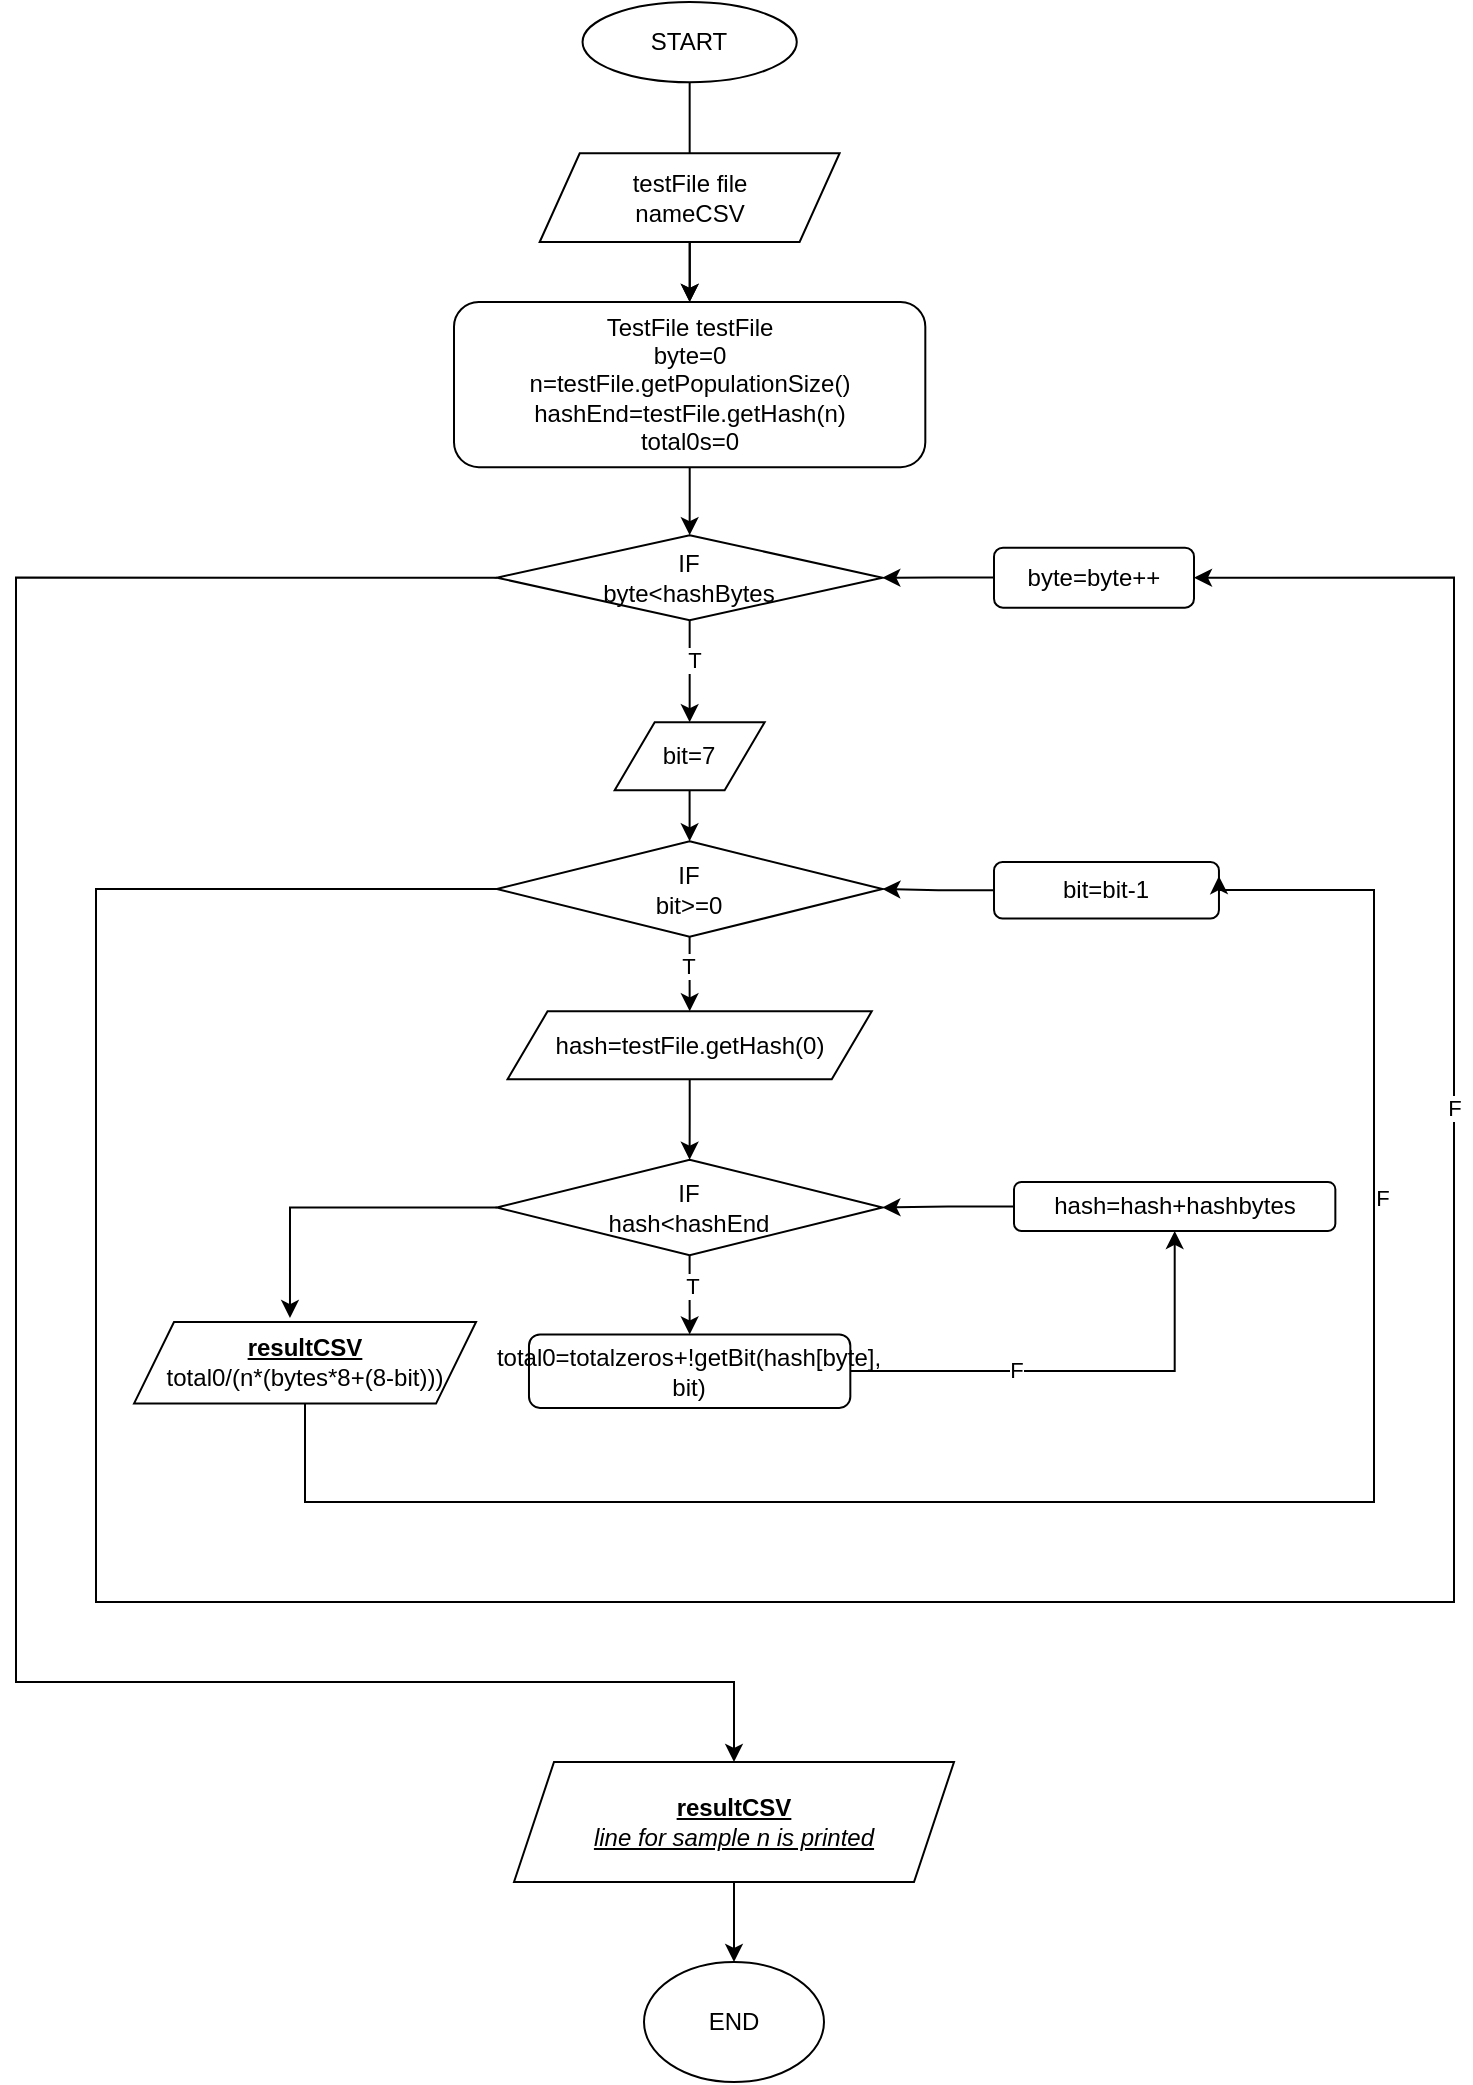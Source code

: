 <mxfile version="24.7.8">
  <diagram id="C5RBs43oDa-KdzZeNtuy" name="Page-1">
    <mxGraphModel dx="2954" dy="1060" grid="1" gridSize="10" guides="1" tooltips="1" connect="1" arrows="1" fold="1" page="1" pageScale="1" pageWidth="827" pageHeight="1169" math="0" shadow="0">
      <root>
        <mxCell id="WIyWlLk6GJQsqaUBKTNV-0" />
        <mxCell id="WIyWlLk6GJQsqaUBKTNV-1" parent="WIyWlLk6GJQsqaUBKTNV-0" />
        <mxCell id="okWmVg_pO7hMx1vmF3n--38" value="" style="group" parent="WIyWlLk6GJQsqaUBKTNV-1" vertex="1" connectable="0">
          <mxGeometry x="260" y="60" width="301" height="891.013" as="geometry" />
        </mxCell>
        <mxCell id="okWmVg_pO7hMx1vmF3n--15" value="" style="group" parent="okWmVg_pO7hMx1vmF3n--38" vertex="1" connectable="0">
          <mxGeometry x="21.423" y="493.159" width="273.149" height="323.104" as="geometry" />
        </mxCell>
        <mxCell id="okWmVg_pO7hMx1vmF3n--7" value="&lt;div&gt;IF&lt;/div&gt;&lt;div&gt;hash&amp;lt;hashEnd&lt;br&gt;&lt;/div&gt;" style="rhombus;whiteSpace=wrap;html=1;" parent="okWmVg_pO7hMx1vmF3n--15" vertex="1">
          <mxGeometry y="65.67" width="192.811" height="47.76" as="geometry" />
        </mxCell>
        <mxCell id="okWmVg_pO7hMx1vmF3n--19" value="hash=testFile.getHash(0)" style="shape=parallelogram;perimeter=parallelogramPerimeter;whiteSpace=wrap;html=1;fixedSize=1;" parent="okWmVg_pO7hMx1vmF3n--15" vertex="1">
          <mxGeometry x="5.356" y="-8.503" width="182.1" height="34.011" as="geometry" />
        </mxCell>
        <mxCell id="okWmVg_pO7hMx1vmF3n--20" value="" style="edgeStyle=orthogonalEdgeStyle;rounded=0;orthogonalLoop=1;jettySize=auto;html=1;" parent="okWmVg_pO7hMx1vmF3n--15" source="okWmVg_pO7hMx1vmF3n--19" target="okWmVg_pO7hMx1vmF3n--7" edge="1">
          <mxGeometry relative="1" as="geometry" />
        </mxCell>
        <mxCell id="okWmVg_pO7hMx1vmF3n--25" value="" style="group" parent="okWmVg_pO7hMx1vmF3n--15" vertex="1" connectable="0">
          <mxGeometry x="16.068" y="153.049" width="257.082" height="170.055" as="geometry" />
        </mxCell>
        <mxCell id="okWmVg_pO7hMx1vmF3n--8" value="total0=totalzeros+!getBit(hash[byte], bit)" style="rounded=1;whiteSpace=wrap;html=1;" parent="okWmVg_pO7hMx1vmF3n--25" vertex="1">
          <mxGeometry width="160.676" height="36.732" as="geometry" />
        </mxCell>
        <mxCell id="okWmVg_pO7hMx1vmF3n--10" value="" style="edgeStyle=orthogonalEdgeStyle;rounded=0;orthogonalLoop=1;jettySize=auto;html=1;" parent="okWmVg_pO7hMx1vmF3n--15" source="okWmVg_pO7hMx1vmF3n--7" target="okWmVg_pO7hMx1vmF3n--8" edge="1">
          <mxGeometry relative="1" as="geometry" />
        </mxCell>
        <mxCell id="okWmVg_pO7hMx1vmF3n--26" value="T" style="edgeLabel;html=1;align=center;verticalAlign=middle;resizable=0;points=[];" parent="okWmVg_pO7hMx1vmF3n--10" vertex="1" connectable="0">
          <mxGeometry x="-0.245" y="1" relative="1" as="geometry">
            <mxPoint as="offset" />
          </mxGeometry>
        </mxCell>
        <mxCell id="okWmVg_pO7hMx1vmF3n--21" value="" style="group" parent="okWmVg_pO7hMx1vmF3n--38" vertex="1" connectable="0">
          <mxGeometry width="235.66" height="447.389" as="geometry" />
        </mxCell>
        <mxCell id="okWmVg_pO7hMx1vmF3n--28" value="" style="edgeStyle=orthogonalEdgeStyle;rounded=0;orthogonalLoop=1;jettySize=auto;html=1;" parent="okWmVg_pO7hMx1vmF3n--21" source="okWmVg_pO7hMx1vmF3n--4" target="okWmVg_pO7hMx1vmF3n--17" edge="1">
          <mxGeometry relative="1" as="geometry" />
        </mxCell>
        <mxCell id="okWmVg_pO7hMx1vmF3n--29" value="T" style="edgeLabel;html=1;align=center;verticalAlign=middle;resizable=0;points=[];" parent="okWmVg_pO7hMx1vmF3n--28" vertex="1" connectable="0">
          <mxGeometry x="-0.233" y="2" relative="1" as="geometry">
            <mxPoint as="offset" />
          </mxGeometry>
        </mxCell>
        <mxCell id="okWmVg_pO7hMx1vmF3n--62" style="edgeStyle=orthogonalEdgeStyle;rounded=0;orthogonalLoop=1;jettySize=auto;html=1;exitX=0;exitY=0.5;exitDx=0;exitDy=0;" parent="okWmVg_pO7hMx1vmF3n--21" source="okWmVg_pO7hMx1vmF3n--4" edge="1">
          <mxGeometry relative="1" as="geometry">
            <mxPoint x="140" y="860" as="targetPoint" />
            <Array as="points">
              <mxPoint x="-219" y="268" />
              <mxPoint x="-219" y="820" />
              <mxPoint x="140" y="820" />
            </Array>
          </mxGeometry>
        </mxCell>
        <mxCell id="okWmVg_pO7hMx1vmF3n--4" value="&lt;div&gt;IF&lt;/div&gt;&lt;div&gt;byte&amp;lt;hashBytes&lt;br&gt;&lt;/div&gt;" style="rhombus;whiteSpace=wrap;html=1;" parent="okWmVg_pO7hMx1vmF3n--21" vertex="1">
          <mxGeometry x="21.423" y="246.579" width="192.811" height="42.514" as="geometry" />
        </mxCell>
        <mxCell id="okWmVg_pO7hMx1vmF3n--34" value="" style="edgeStyle=orthogonalEdgeStyle;rounded=0;orthogonalLoop=1;jettySize=auto;html=1;" parent="okWmVg_pO7hMx1vmF3n--21" source="okWmVg_pO7hMx1vmF3n--17" target="okWmVg_pO7hMx1vmF3n--6" edge="1">
          <mxGeometry relative="1" as="geometry" />
        </mxCell>
        <mxCell id="okWmVg_pO7hMx1vmF3n--17" value="bit=7" style="shape=parallelogram;perimeter=parallelogramPerimeter;whiteSpace=wrap;html=1;fixedSize=1;" parent="okWmVg_pO7hMx1vmF3n--21" vertex="1">
          <mxGeometry x="80.338" y="340.109" width="74.982" height="34.011" as="geometry" />
        </mxCell>
        <mxCell id="okWmVg_pO7hMx1vmF3n--6" value="&lt;div&gt;IF&lt;/div&gt;&lt;div&gt;bit&amp;gt;=0&lt;br&gt;&lt;/div&gt;" style="rhombus;whiteSpace=wrap;html=1;" parent="okWmVg_pO7hMx1vmF3n--21" vertex="1">
          <mxGeometry x="21.423" y="399.629" width="192.811" height="47.76" as="geometry" />
        </mxCell>
        <mxCell id="okWmVg_pO7hMx1vmF3n--27" value="" style="group" parent="okWmVg_pO7hMx1vmF3n--21" vertex="1" connectable="0">
          <mxGeometry width="235.66" height="212.57" as="geometry" />
        </mxCell>
        <mxCell id="okWmVg_pO7hMx1vmF3n--3" value="&lt;div&gt;&lt;div&gt;TestFile testFile&lt;/div&gt;&lt;div&gt;byte=0&lt;br&gt;&lt;/div&gt;&lt;/div&gt;&lt;div&gt;n=testFile.getPopulationSize()&lt;/div&gt;&lt;div&gt;hashEnd=testFile.getHash(n)&lt;/div&gt;&lt;div&gt;total0s=0&lt;br&gt;&lt;/div&gt;" style="rounded=1;whiteSpace=wrap;html=1;" parent="okWmVg_pO7hMx1vmF3n--27" vertex="1">
          <mxGeometry y="130" width="235.66" height="82.57" as="geometry" />
        </mxCell>
        <mxCell id="cXNG8BoswcSOI-frgu21-0" value="" style="group" vertex="1" connectable="0" parent="okWmVg_pO7hMx1vmF3n--27">
          <mxGeometry x="42.85" y="-20" width="149.96" height="120" as="geometry" />
        </mxCell>
        <mxCell id="okWmVg_pO7hMx1vmF3n--37" value="" style="edgeStyle=orthogonalEdgeStyle;rounded=0;orthogonalLoop=1;jettySize=auto;html=1;" parent="cXNG8BoswcSOI-frgu21-0" source="okWmVg_pO7hMx1vmF3n--0" target="okWmVg_pO7hMx1vmF3n--3" edge="1">
          <mxGeometry relative="1" as="geometry" />
        </mxCell>
        <mxCell id="okWmVg_pO7hMx1vmF3n--0" value="&lt;div&gt;START&lt;/div&gt;" style="ellipse;whiteSpace=wrap;html=1;" parent="cXNG8BoswcSOI-frgu21-0" vertex="1">
          <mxGeometry x="21.423" width="107.114" height="40.123" as="geometry" />
        </mxCell>
        <mxCell id="okWmVg_pO7hMx1vmF3n--36" value="" style="edgeStyle=orthogonalEdgeStyle;rounded=0;orthogonalLoop=1;jettySize=auto;html=1;" parent="cXNG8BoswcSOI-frgu21-0" source="okWmVg_pO7hMx1vmF3n--2" target="okWmVg_pO7hMx1vmF3n--3" edge="1">
          <mxGeometry relative="1" as="geometry" />
        </mxCell>
        <mxCell id="okWmVg_pO7hMx1vmF3n--2" value="&lt;div&gt;testFile file&lt;/div&gt;&lt;div&gt;nameCSV&lt;br&gt;&lt;/div&gt;" style="shape=parallelogram;perimeter=parallelogramPerimeter;whiteSpace=wrap;html=1;fixedSize=1;" parent="cXNG8BoswcSOI-frgu21-0" vertex="1">
          <mxGeometry y="75.621" width="149.96" height="44.379" as="geometry" />
        </mxCell>
        <mxCell id="okWmVg_pO7hMx1vmF3n--35" value="" style="edgeStyle=orthogonalEdgeStyle;rounded=0;orthogonalLoop=1;jettySize=auto;html=1;" parent="okWmVg_pO7hMx1vmF3n--21" source="okWmVg_pO7hMx1vmF3n--3" target="okWmVg_pO7hMx1vmF3n--4" edge="1">
          <mxGeometry relative="1" as="geometry" />
        </mxCell>
        <mxCell id="okWmVg_pO7hMx1vmF3n--23" value="" style="edgeStyle=orthogonalEdgeStyle;rounded=0;orthogonalLoop=1;jettySize=auto;html=1;" parent="okWmVg_pO7hMx1vmF3n--38" source="okWmVg_pO7hMx1vmF3n--6" target="okWmVg_pO7hMx1vmF3n--19" edge="1">
          <mxGeometry relative="1" as="geometry" />
        </mxCell>
        <mxCell id="okWmVg_pO7hMx1vmF3n--24" value="T" style="edgeLabel;html=1;align=center;verticalAlign=middle;resizable=0;points=[];" parent="okWmVg_pO7hMx1vmF3n--23" vertex="1" connectable="0">
          <mxGeometry x="-0.232" y="-1" relative="1" as="geometry">
            <mxPoint as="offset" />
          </mxGeometry>
        </mxCell>
        <mxCell id="okWmVg_pO7hMx1vmF3n--58" value="" style="edgeStyle=orthogonalEdgeStyle;rounded=0;orthogonalLoop=1;jettySize=auto;html=1;" parent="WIyWlLk6GJQsqaUBKTNV-1" source="okWmVg_pO7hMx1vmF3n--39" target="okWmVg_pO7hMx1vmF3n--4" edge="1">
          <mxGeometry relative="1" as="geometry" />
        </mxCell>
        <mxCell id="okWmVg_pO7hMx1vmF3n--39" value="byte=byte++" style="rounded=1;whiteSpace=wrap;html=1;" parent="WIyWlLk6GJQsqaUBKTNV-1" vertex="1">
          <mxGeometry x="530" y="312.84" width="100" height="30" as="geometry" />
        </mxCell>
        <mxCell id="okWmVg_pO7hMx1vmF3n--51" value="" style="edgeStyle=orthogonalEdgeStyle;rounded=0;orthogonalLoop=1;jettySize=auto;html=1;" parent="WIyWlLk6GJQsqaUBKTNV-1" source="okWmVg_pO7hMx1vmF3n--9" target="okWmVg_pO7hMx1vmF3n--7" edge="1">
          <mxGeometry relative="1" as="geometry" />
        </mxCell>
        <mxCell id="okWmVg_pO7hMx1vmF3n--9" value="hash=hash+hashbytes" style="rounded=1;whiteSpace=wrap;html=1;" parent="WIyWlLk6GJQsqaUBKTNV-1" vertex="1">
          <mxGeometry x="540.001" y="630.0" width="160.676" height="24.488" as="geometry" />
        </mxCell>
        <mxCell id="okWmVg_pO7hMx1vmF3n--50" style="edgeStyle=orthogonalEdgeStyle;rounded=0;orthogonalLoop=1;jettySize=auto;html=1;" parent="WIyWlLk6GJQsqaUBKTNV-1" source="okWmVg_pO7hMx1vmF3n--8" target="okWmVg_pO7hMx1vmF3n--9" edge="1">
          <mxGeometry relative="1" as="geometry" />
        </mxCell>
        <mxCell id="okWmVg_pO7hMx1vmF3n--55" value="F" style="edgeLabel;html=1;align=center;verticalAlign=middle;resizable=0;points=[];" parent="okWmVg_pO7hMx1vmF3n--50" vertex="1" connectable="0">
          <mxGeometry x="-0.287" y="1" relative="1" as="geometry">
            <mxPoint as="offset" />
          </mxGeometry>
        </mxCell>
        <mxCell id="okWmVg_pO7hMx1vmF3n--53" value="" style="edgeStyle=orthogonalEdgeStyle;rounded=0;orthogonalLoop=1;jettySize=auto;html=1;" parent="WIyWlLk6GJQsqaUBKTNV-1" source="okWmVg_pO7hMx1vmF3n--14" target="okWmVg_pO7hMx1vmF3n--6" edge="1">
          <mxGeometry relative="1" as="geometry" />
        </mxCell>
        <mxCell id="okWmVg_pO7hMx1vmF3n--14" value="bit=bit-1" style="rounded=1;whiteSpace=wrap;html=1;" parent="WIyWlLk6GJQsqaUBKTNV-1" vertex="1">
          <mxGeometry x="530.003" y="470.001" width="112.473" height="28.229" as="geometry" />
        </mxCell>
        <mxCell id="okWmVg_pO7hMx1vmF3n--60" style="edgeStyle=orthogonalEdgeStyle;rounded=0;orthogonalLoop=1;jettySize=auto;html=1;entryX=1;entryY=0.25;entryDx=0;entryDy=0;" parent="WIyWlLk6GJQsqaUBKTNV-1" source="okWmVg_pO7hMx1vmF3n--30" target="okWmVg_pO7hMx1vmF3n--14" edge="1">
          <mxGeometry relative="1" as="geometry">
            <mxPoint x="730" y="480" as="targetPoint" />
            <Array as="points">
              <mxPoint x="186" y="790" />
              <mxPoint x="720" y="790" />
              <mxPoint x="720" y="484" />
              <mxPoint x="643" y="484" />
            </Array>
          </mxGeometry>
        </mxCell>
        <mxCell id="okWmVg_pO7hMx1vmF3n--63" value="F" style="edgeLabel;html=1;align=center;verticalAlign=middle;resizable=0;points=[];" parent="okWmVg_pO7hMx1vmF3n--60" vertex="1" connectable="0">
          <mxGeometry x="0.51" y="-4" relative="1" as="geometry">
            <mxPoint as="offset" />
          </mxGeometry>
        </mxCell>
        <mxCell id="okWmVg_pO7hMx1vmF3n--30" value="&lt;div&gt;&lt;u&gt;&lt;b&gt;resultCSV&lt;/b&gt;&lt;/u&gt;&lt;/div&gt;&lt;div&gt;total0/(n*(bytes*8+(8-bit)))&lt;br&gt;&lt;/div&gt;" style="shape=parallelogram;perimeter=parallelogramPerimeter;whiteSpace=wrap;html=1;fixedSize=1;" parent="WIyWlLk6GJQsqaUBKTNV-1" vertex="1">
          <mxGeometry x="100" y="700" width="171.02" height="40.79" as="geometry" />
        </mxCell>
        <mxCell id="okWmVg_pO7hMx1vmF3n--59" style="edgeStyle=orthogonalEdgeStyle;rounded=0;orthogonalLoop=1;jettySize=auto;html=1;exitX=0;exitY=0.5;exitDx=0;exitDy=0;entryX=0.456;entryY=-0.049;entryDx=0;entryDy=0;entryPerimeter=0;" parent="WIyWlLk6GJQsqaUBKTNV-1" source="okWmVg_pO7hMx1vmF3n--7" target="okWmVg_pO7hMx1vmF3n--30" edge="1">
          <mxGeometry relative="1" as="geometry">
            <mxPoint x="180" y="680" as="targetPoint" />
          </mxGeometry>
        </mxCell>
        <mxCell id="okWmVg_pO7hMx1vmF3n--61" style="edgeStyle=orthogonalEdgeStyle;rounded=0;orthogonalLoop=1;jettySize=auto;html=1;entryX=1;entryY=0.5;entryDx=0;entryDy=0;" parent="WIyWlLk6GJQsqaUBKTNV-1" source="okWmVg_pO7hMx1vmF3n--6" target="okWmVg_pO7hMx1vmF3n--39" edge="1">
          <mxGeometry relative="1" as="geometry">
            <mxPoint x="760" y="300" as="targetPoint" />
            <Array as="points">
              <mxPoint x="81" y="484" />
              <mxPoint x="81" y="840" />
              <mxPoint x="760" y="840" />
              <mxPoint x="760" y="328" />
            </Array>
          </mxGeometry>
        </mxCell>
        <mxCell id="okWmVg_pO7hMx1vmF3n--64" value="F" style="edgeLabel;html=1;align=center;verticalAlign=middle;resizable=0;points=[];" parent="okWmVg_pO7hMx1vmF3n--61" vertex="1" connectable="0">
          <mxGeometry x="0.579" relative="1" as="geometry">
            <mxPoint as="offset" />
          </mxGeometry>
        </mxCell>
        <mxCell id="okWmVg_pO7hMx1vmF3n--67" value="" style="edgeStyle=orthogonalEdgeStyle;rounded=0;orthogonalLoop=1;jettySize=auto;html=1;" parent="WIyWlLk6GJQsqaUBKTNV-1" source="okWmVg_pO7hMx1vmF3n--65" target="okWmVg_pO7hMx1vmF3n--66" edge="1">
          <mxGeometry relative="1" as="geometry" />
        </mxCell>
        <mxCell id="okWmVg_pO7hMx1vmF3n--65" value="&lt;div&gt;resultCSV&lt;/div&gt;&lt;div&gt;&lt;i style=&quot;font-weight: normal;&quot;&gt;line for sample n is printed&lt;/i&gt;&lt;br&gt;&lt;/div&gt;" style="shape=parallelogram;perimeter=parallelogramPerimeter;whiteSpace=wrap;html=1;fixedSize=1;fontStyle=5" parent="WIyWlLk6GJQsqaUBKTNV-1" vertex="1">
          <mxGeometry x="290" y="920" width="220" height="60" as="geometry" />
        </mxCell>
        <mxCell id="okWmVg_pO7hMx1vmF3n--66" value="END" style="ellipse;whiteSpace=wrap;html=1;" parent="WIyWlLk6GJQsqaUBKTNV-1" vertex="1">
          <mxGeometry x="355" y="1020" width="90" height="60" as="geometry" />
        </mxCell>
      </root>
    </mxGraphModel>
  </diagram>
</mxfile>
